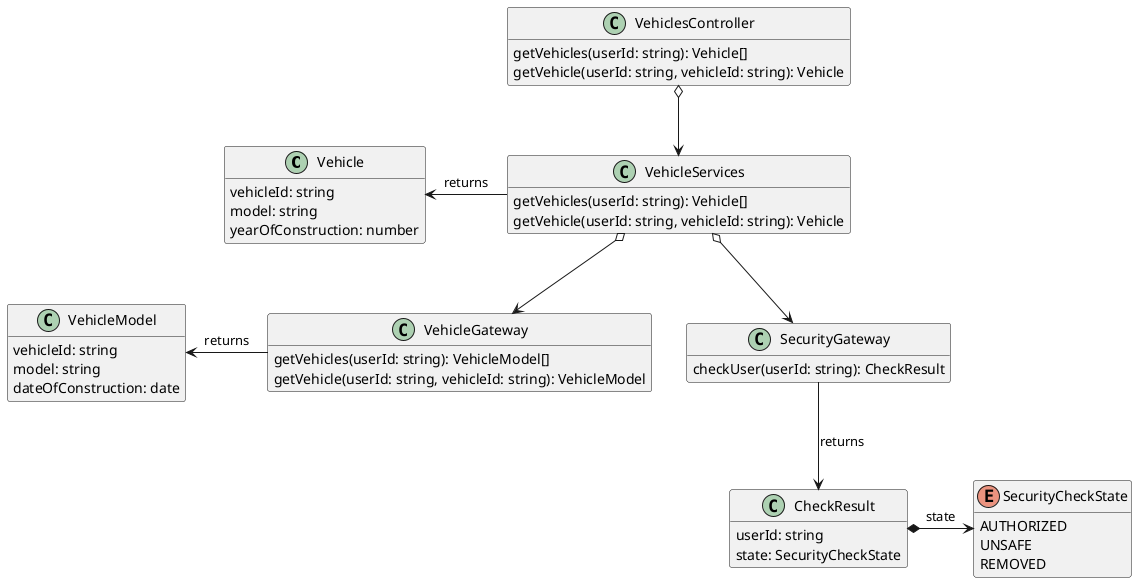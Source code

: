 @startuml

class Vehicle {
    vehicleId: string
    model: string
    yearOfConstruction: number
}

class VehicleModel {
    vehicleId: string
    model: string
    dateOfConstruction: date
}

enum SecurityCheckState {
  AUTHORIZED
  UNSAFE
  REMOVED
}

class CheckResult {
    userId: string
    state: SecurityCheckState
}

class VehicleServices {
    getVehicles(userId: string): Vehicle[]
    getVehicle(userId: string, vehicleId: string): Vehicle
}

class SecurityGateway {
    checkUser(userId: string): CheckResult
}

class VehicleGateway {
    getVehicles(userId: string): VehicleModel[]
    getVehicle(userId: string, vehicleId: string): VehicleModel
}

class VehiclesController {
    getVehicles(userId: string): Vehicle[]
    getVehicle(userId: string, vehicleId: string): Vehicle
}

VehicleServices o--> SecurityGateway
VehicleServices o--> VehicleGateway
VehiclesController o--> VehicleServices

SecurityGateway --> CheckResult : returns
CheckResult *-> SecurityCheckState : state

VehicleModel <- VehicleGateway: returns

Vehicle <- VehicleServices : returns

hide fields

show Vehicle fields
hide Vehicle methods

show SecurityCheckState fields
hide SecurityCheckState methods

show CheckResult fields
hide CheckResult methods

show VehicleModel fields
hide VehicleModel methods

@enduml
